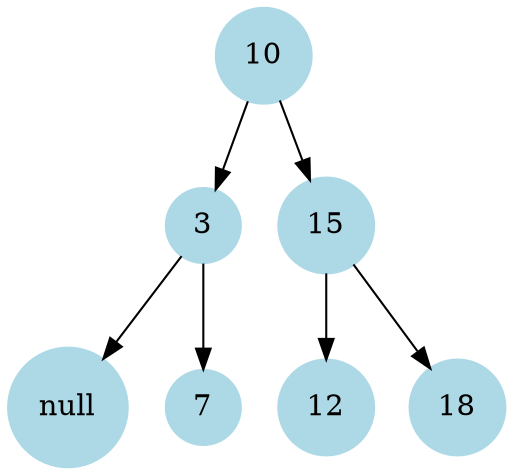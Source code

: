 digraph G {
    node [shape=circle, style=filled, color=lightblue];
    "10" -> "3";
    "3" -> "null";
    "3" -> "7";
    "10" -> "15";
    "15" -> "12";
    "15" -> "18";
}
